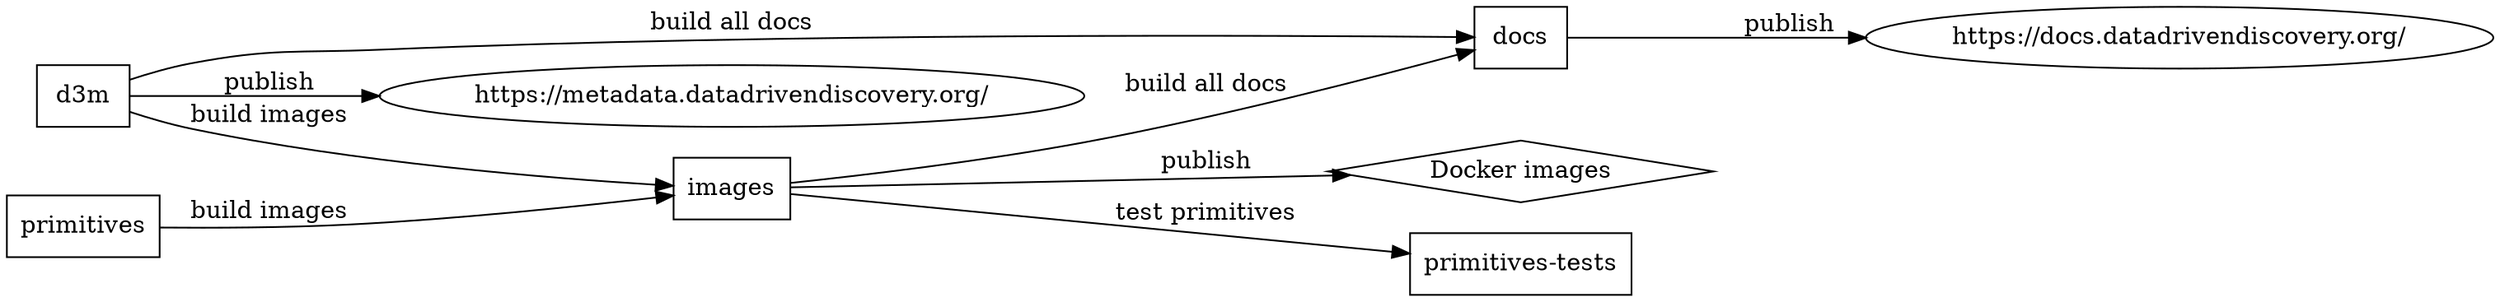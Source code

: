 digraph G {
    rankdir=LR;

    node [shape=ellipse];

    "https://metadata.datadrivendiscovery.org/";
    "https://docs.datadrivendiscovery.org/";

    node [shape=diamond];

    images_docker [label="Docker images"];

    node [shape=rectangle];

    d3m -> images [label="build images"];
    d3m -> docs [label="build all docs"];
    d3m -> "https://metadata.datadrivendiscovery.org/" [label="publish"];

    primitives -> images [label="build images"];

    images -> docs [label="build all docs"];
    images -> images_docker [label="publish"];
    images -> "primitives-tests" [label="test primitives"];

    docs -> "https://docs.datadrivendiscovery.org/" [label="publish"];
}
